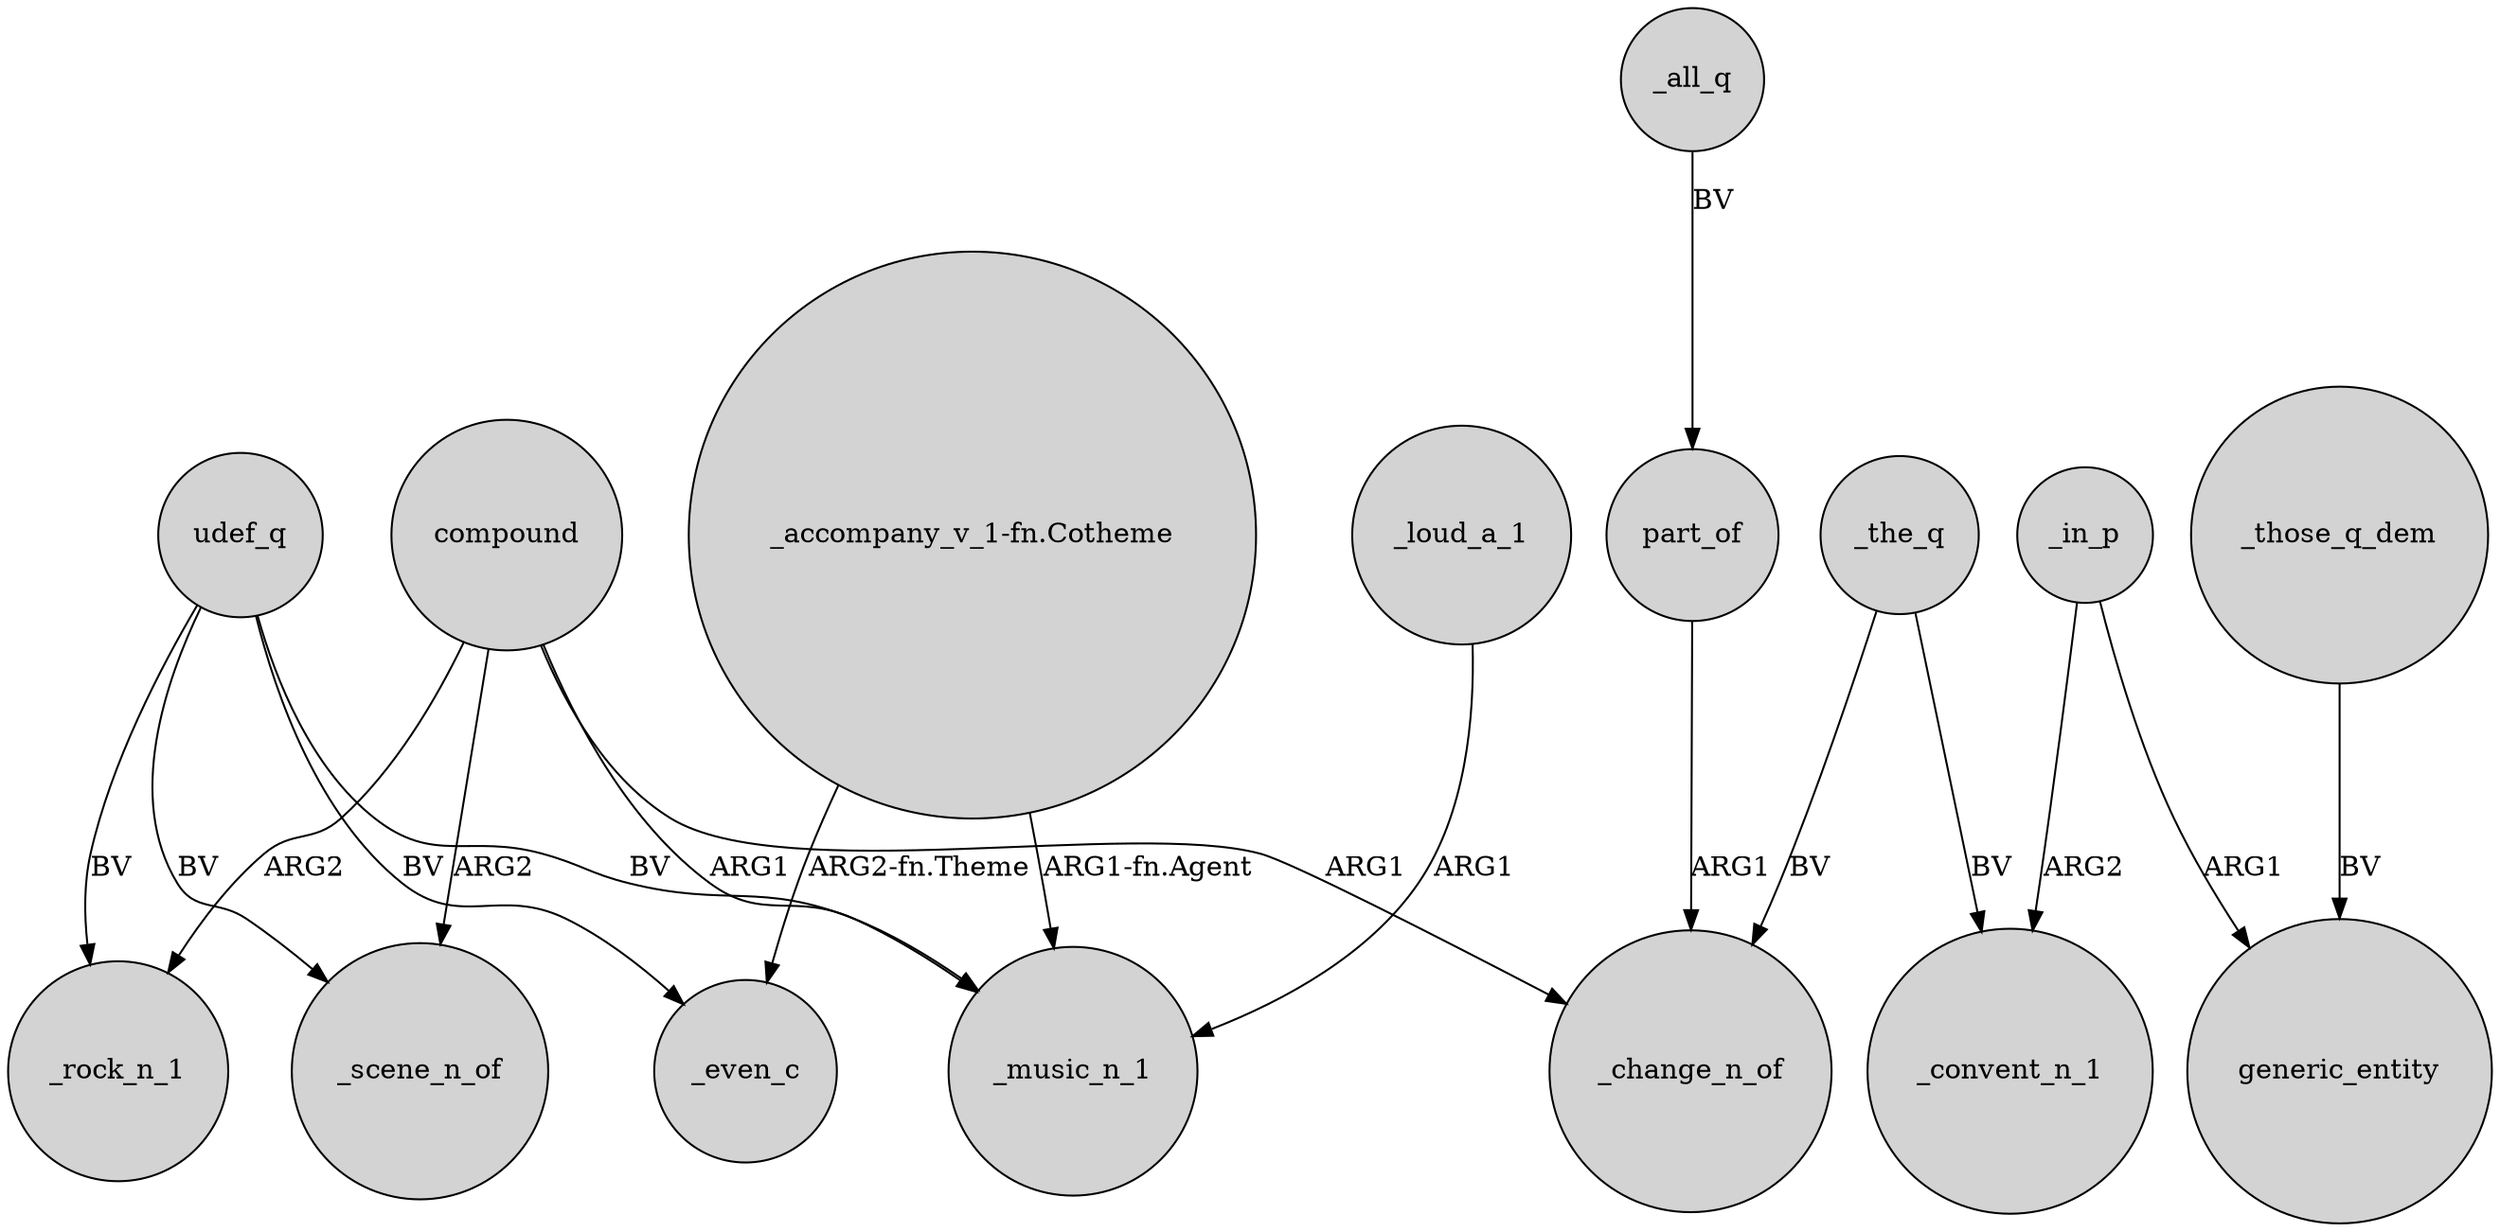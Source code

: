 digraph {
	node [shape=circle style=filled]
	compound -> _rock_n_1 [label=ARG2]
	udef_q -> _rock_n_1 [label=BV]
	_loud_a_1 -> _music_n_1 [label=ARG1]
	"_accompany_v_1-fn.Cotheme" -> _even_c [label="ARG2-fn.Theme"]
	udef_q -> _even_c [label=BV]
	_the_q -> _change_n_of [label=BV]
	_those_q_dem -> generic_entity [label=BV]
	_in_p -> _convent_n_1 [label=ARG2]
	_the_q -> _convent_n_1 [label=BV]
	_all_q -> part_of [label=BV]
	_in_p -> generic_entity [label=ARG1]
	compound -> _change_n_of [label=ARG1]
	"_accompany_v_1-fn.Cotheme" -> _music_n_1 [label="ARG1-fn.Agent"]
	compound -> _scene_n_of [label=ARG2]
	compound -> _music_n_1 [label=ARG1]
	udef_q -> _scene_n_of [label=BV]
	udef_q -> _music_n_1 [label=BV]
	part_of -> _change_n_of [label=ARG1]
}
